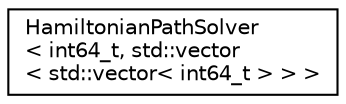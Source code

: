 digraph "Graphical Class Hierarchy"
{
 // LATEX_PDF_SIZE
  edge [fontname="Helvetica",fontsize="10",labelfontname="Helvetica",labelfontsize="10"];
  node [fontname="Helvetica",fontsize="10",shape=record];
  rankdir="LR";
  Node0 [label="HamiltonianPathSolver\l\< int64_t, std::vector\l\< std::vector\< int64_t \> \> \>",height=0.2,width=0.4,color="black", fillcolor="white", style="filled",URL="$classoperations__research_1_1_hamiltonian_path_solver.html",tooltip=" "];
}
